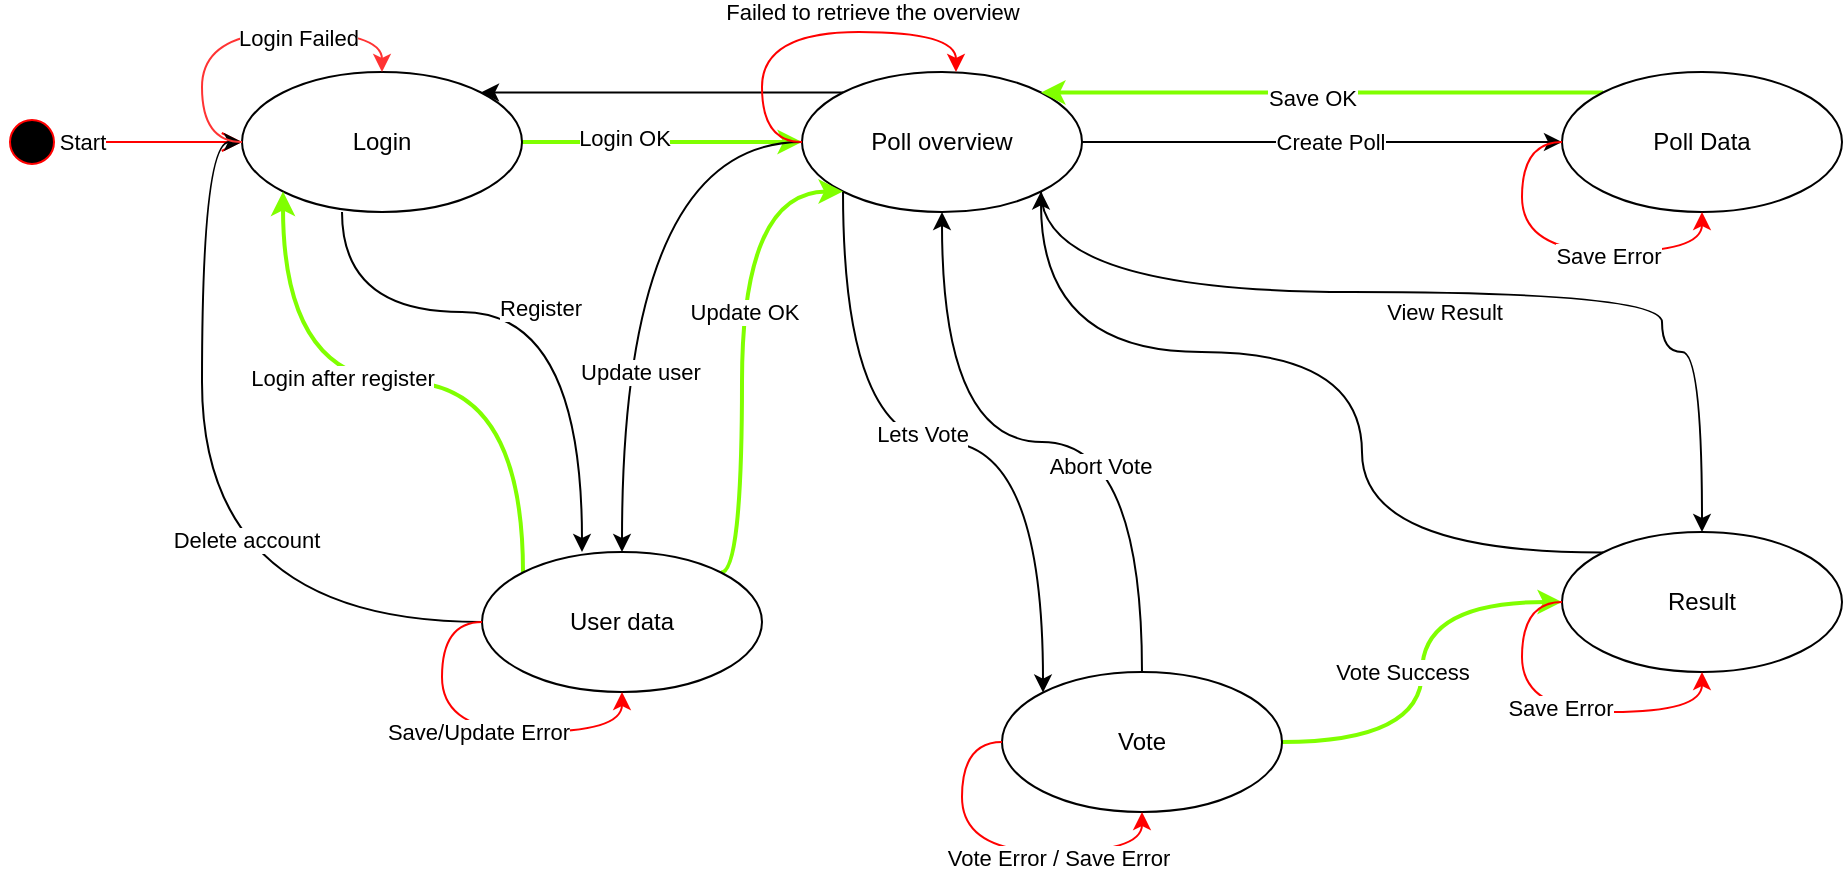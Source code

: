 <mxfile version="13.6.2" type="device"><diagram name="Page-1" id="e7e014a7-5840-1c2e-5031-d8a46d1fe8dd"><mxGraphModel dx="1106" dy="830" grid="1" gridSize="10" guides="1" tooltips="1" connect="1" arrows="1" fold="1" page="1" pageScale="1" pageWidth="1169" pageHeight="826" background="#ffffff" math="0" shadow="0"><root><mxCell id="0"/><mxCell id="1" parent="0"/><mxCell id="k7MwDcB0xPNuz_n1vNBX-41" value="" style="ellipse;html=1;shape=startState;fillColor=#000000;strokeColor=#ff0000;" vertex="1" parent="1"><mxGeometry x="80" y="280" width="30" height="30" as="geometry"/></mxCell><mxCell id="k7MwDcB0xPNuz_n1vNBX-42" value="" style="edgeStyle=orthogonalEdgeStyle;html=1;verticalAlign=bottom;endArrow=open;endSize=8;strokeColor=#ff0000;" edge="1" source="k7MwDcB0xPNuz_n1vNBX-41" parent="1"><mxGeometry relative="1" as="geometry"><mxPoint x="200" y="295" as="targetPoint"/></mxGeometry></mxCell><mxCell id="k7MwDcB0xPNuz_n1vNBX-76" value="Start" style="edgeLabel;html=1;align=center;verticalAlign=middle;resizable=0;points=[];" vertex="1" connectable="0" parent="k7MwDcB0xPNuz_n1vNBX-42"><mxGeometry x="-0.778" relative="1" as="geometry"><mxPoint as="offset"/></mxGeometry></mxCell><mxCell id="k7MwDcB0xPNuz_n1vNBX-50" style="edgeStyle=orthogonalEdgeStyle;curved=1;orthogonalLoop=1;jettySize=auto;html=1;exitX=0.5;exitY=1;exitDx=0;exitDy=0;" edge="1" parent="1"><mxGeometry relative="1" as="geometry"><mxPoint x="250" y="330" as="sourcePoint"/><mxPoint x="370" y="500" as="targetPoint"/><Array as="points"><mxPoint x="250" y="380"/><mxPoint x="370" y="380"/></Array></mxGeometry></mxCell><mxCell id="k7MwDcB0xPNuz_n1vNBX-78" value="Register" style="edgeLabel;html=1;align=center;verticalAlign=middle;resizable=0;points=[];" vertex="1" connectable="0" parent="k7MwDcB0xPNuz_n1vNBX-50"><mxGeometry x="0.028" y="2" relative="1" as="geometry"><mxPoint as="offset"/></mxGeometry></mxCell><mxCell id="k7MwDcB0xPNuz_n1vNBX-61" style="edgeStyle=orthogonalEdgeStyle;curved=1;orthogonalLoop=1;jettySize=auto;html=1;exitX=1;exitY=0.5;exitDx=0;exitDy=0;entryX=0;entryY=0.5;entryDx=0;entryDy=0;strokeColor=#80FF00;strokeWidth=2;" edge="1" parent="1" source="k7MwDcB0xPNuz_n1vNBX-43" target="k7MwDcB0xPNuz_n1vNBX-44"><mxGeometry relative="1" as="geometry"/></mxCell><mxCell id="k7MwDcB0xPNuz_n1vNBX-62" value="Login OK" style="edgeLabel;html=1;align=center;verticalAlign=middle;resizable=0;points=[];" vertex="1" connectable="0" parent="k7MwDcB0xPNuz_n1vNBX-61"><mxGeometry x="-0.271" y="2" relative="1" as="geometry"><mxPoint as="offset"/></mxGeometry></mxCell><mxCell id="k7MwDcB0xPNuz_n1vNBX-43" value="Login" style="ellipse;whiteSpace=wrap;html=1;" vertex="1" parent="1"><mxGeometry x="200" y="260" width="140" height="70" as="geometry"/></mxCell><mxCell id="k7MwDcB0xPNuz_n1vNBX-49" style="edgeStyle=orthogonalEdgeStyle;orthogonalLoop=1;jettySize=auto;html=1;curved=1;" edge="1" parent="1" source="k7MwDcB0xPNuz_n1vNBX-44" target="k7MwDcB0xPNuz_n1vNBX-45"><mxGeometry relative="1" as="geometry"/></mxCell><mxCell id="k7MwDcB0xPNuz_n1vNBX-79" value="Update user" style="edgeLabel;html=1;align=center;verticalAlign=middle;resizable=0;points=[];" vertex="1" connectable="0" parent="k7MwDcB0xPNuz_n1vNBX-49"><mxGeometry x="0.18" y="9" relative="1" as="geometry"><mxPoint y="31" as="offset"/></mxGeometry></mxCell><mxCell id="k7MwDcB0xPNuz_n1vNBX-59" style="edgeStyle=orthogonalEdgeStyle;curved=1;orthogonalLoop=1;jettySize=auto;html=1;exitX=1;exitY=0.5;exitDx=0;exitDy=0;" edge="1" parent="1" source="k7MwDcB0xPNuz_n1vNBX-44" target="k7MwDcB0xPNuz_n1vNBX-48"><mxGeometry relative="1" as="geometry"/></mxCell><mxCell id="k7MwDcB0xPNuz_n1vNBX-89" value="Create Poll" style="edgeLabel;html=1;align=center;verticalAlign=middle;resizable=0;points=[];" vertex="1" connectable="0" parent="k7MwDcB0xPNuz_n1vNBX-59"><mxGeometry x="0.033" relative="1" as="geometry"><mxPoint as="offset"/></mxGeometry></mxCell><mxCell id="k7MwDcB0xPNuz_n1vNBX-63" style="edgeStyle=orthogonalEdgeStyle;curved=1;orthogonalLoop=1;jettySize=auto;html=1;exitX=0;exitY=0;exitDx=0;exitDy=0;entryX=1;entryY=0;entryDx=0;entryDy=0;strokeWidth=1;" edge="1" parent="1" source="k7MwDcB0xPNuz_n1vNBX-44" target="k7MwDcB0xPNuz_n1vNBX-43"><mxGeometry relative="1" as="geometry"/></mxCell><mxCell id="k7MwDcB0xPNuz_n1vNBX-71" style="edgeStyle=orthogonalEdgeStyle;curved=1;orthogonalLoop=1;jettySize=auto;html=1;exitX=0;exitY=1;exitDx=0;exitDy=0;entryX=0;entryY=0;entryDx=0;entryDy=0;strokeColor=#000000;strokeWidth=1;" edge="1" parent="1" source="k7MwDcB0xPNuz_n1vNBX-44" target="k7MwDcB0xPNuz_n1vNBX-46"><mxGeometry relative="1" as="geometry"/></mxCell><mxCell id="k7MwDcB0xPNuz_n1vNBX-81" value="Lets Vote" style="edgeLabel;html=1;align=center;verticalAlign=middle;resizable=0;points=[];" vertex="1" connectable="0" parent="k7MwDcB0xPNuz_n1vNBX-71"><mxGeometry x="-0.308" y="39" relative="1" as="geometry"><mxPoint as="offset"/></mxGeometry></mxCell><mxCell id="k7MwDcB0xPNuz_n1vNBX-93" style="edgeStyle=orthogonalEdgeStyle;curved=1;orthogonalLoop=1;jettySize=auto;html=1;exitX=1;exitY=1;exitDx=0;exitDy=0;entryX=0.5;entryY=0;entryDx=0;entryDy=0;strokeColor=#000000;strokeWidth=1;" edge="1" parent="1" source="k7MwDcB0xPNuz_n1vNBX-44" target="k7MwDcB0xPNuz_n1vNBX-47"><mxGeometry relative="1" as="geometry"><Array as="points"><mxPoint x="600" y="370"/><mxPoint x="910" y="370"/><mxPoint x="910" y="400"/><mxPoint x="930" y="400"/></Array></mxGeometry></mxCell><mxCell id="k7MwDcB0xPNuz_n1vNBX-94" value="View Result" style="edgeLabel;html=1;align=center;verticalAlign=middle;resizable=0;points=[];" vertex="1" connectable="0" parent="k7MwDcB0xPNuz_n1vNBX-93"><mxGeometry x="-0.207" y="-26" relative="1" as="geometry"><mxPoint x="52.75" y="-16" as="offset"/></mxGeometry></mxCell><mxCell id="k7MwDcB0xPNuz_n1vNBX-44" value="Poll overview" style="ellipse;whiteSpace=wrap;html=1;" vertex="1" parent="1"><mxGeometry x="480" y="260" width="140" height="70" as="geometry"/></mxCell><mxCell id="k7MwDcB0xPNuz_n1vNBX-64" style="edgeStyle=orthogonalEdgeStyle;curved=1;orthogonalLoop=1;jettySize=auto;html=1;exitX=0;exitY=0;exitDx=0;exitDy=0;entryX=0;entryY=1;entryDx=0;entryDy=0;strokeWidth=2;strokeColor=#80FF00;" edge="1" parent="1" source="k7MwDcB0xPNuz_n1vNBX-45" target="k7MwDcB0xPNuz_n1vNBX-43"><mxGeometry relative="1" as="geometry"/></mxCell><mxCell id="k7MwDcB0xPNuz_n1vNBX-77" value="Login after register" style="edgeLabel;html=1;align=center;verticalAlign=middle;resizable=0;points=[];" vertex="1" connectable="0" parent="k7MwDcB0xPNuz_n1vNBX-64"><mxGeometry x="-0.048" y="3" relative="1" as="geometry"><mxPoint x="-37.75" y="-5" as="offset"/></mxGeometry></mxCell><mxCell id="k7MwDcB0xPNuz_n1vNBX-65" style="edgeStyle=orthogonalEdgeStyle;curved=1;orthogonalLoop=1;jettySize=auto;html=1;exitX=0;exitY=0.5;exitDx=0;exitDy=0;entryX=0;entryY=0.5;entryDx=0;entryDy=0;strokeColor=#000000;strokeWidth=1;" edge="1" parent="1" source="k7MwDcB0xPNuz_n1vNBX-45" target="k7MwDcB0xPNuz_n1vNBX-43"><mxGeometry relative="1" as="geometry"/></mxCell><mxCell id="k7MwDcB0xPNuz_n1vNBX-75" value="Delete account" style="edgeLabel;html=1;align=center;verticalAlign=middle;resizable=0;points=[];" vertex="1" connectable="0" parent="k7MwDcB0xPNuz_n1vNBX-65"><mxGeometry x="-0.41" y="-41" relative="1" as="geometry"><mxPoint as="offset"/></mxGeometry></mxCell><mxCell id="k7MwDcB0xPNuz_n1vNBX-74" style="edgeStyle=orthogonalEdgeStyle;curved=1;orthogonalLoop=1;jettySize=auto;html=1;exitX=1;exitY=0;exitDx=0;exitDy=0;entryX=0;entryY=1;entryDx=0;entryDy=0;strokeWidth=2;strokeColor=#80FF00;" edge="1" parent="1" source="k7MwDcB0xPNuz_n1vNBX-45" target="k7MwDcB0xPNuz_n1vNBX-44"><mxGeometry relative="1" as="geometry"><Array as="points"><mxPoint x="450" y="510"/><mxPoint x="450" y="320"/></Array></mxGeometry></mxCell><mxCell id="k7MwDcB0xPNuz_n1vNBX-80" value="Update OK" style="edgeLabel;html=1;align=center;verticalAlign=middle;resizable=0;points=[];" vertex="1" connectable="0" parent="k7MwDcB0xPNuz_n1vNBX-74"><mxGeometry x="-0.135" y="-1" relative="1" as="geometry"><mxPoint y="-31.8" as="offset"/></mxGeometry></mxCell><mxCell id="k7MwDcB0xPNuz_n1vNBX-45" value="User data" style="ellipse;whiteSpace=wrap;html=1;" vertex="1" parent="1"><mxGeometry x="320" y="500" width="140" height="70" as="geometry"/></mxCell><mxCell id="k7MwDcB0xPNuz_n1vNBX-69" style="edgeStyle=orthogonalEdgeStyle;curved=1;orthogonalLoop=1;jettySize=auto;html=1;exitX=1;exitY=0.5;exitDx=0;exitDy=0;entryX=0;entryY=0.5;entryDx=0;entryDy=0;strokeWidth=2;strokeColor=#80FF00;" edge="1" parent="1" source="k7MwDcB0xPNuz_n1vNBX-46" target="k7MwDcB0xPNuz_n1vNBX-47"><mxGeometry relative="1" as="geometry"/></mxCell><mxCell id="k7MwDcB0xPNuz_n1vNBX-83" value="Vote Success&lt;br&gt;" style="edgeLabel;html=1;align=center;verticalAlign=middle;resizable=0;points=[];" vertex="1" connectable="0" parent="k7MwDcB0xPNuz_n1vNBX-69"><mxGeometry x="0.267" y="-2" relative="1" as="geometry"><mxPoint x="-12" y="28" as="offset"/></mxGeometry></mxCell><mxCell id="k7MwDcB0xPNuz_n1vNBX-72" style="edgeStyle=orthogonalEdgeStyle;curved=1;orthogonalLoop=1;jettySize=auto;html=1;exitX=0.5;exitY=0;exitDx=0;exitDy=0;entryX=0.5;entryY=1;entryDx=0;entryDy=0;strokeColor=#000000;strokeWidth=1;" edge="1" parent="1" source="k7MwDcB0xPNuz_n1vNBX-46" target="k7MwDcB0xPNuz_n1vNBX-44"><mxGeometry relative="1" as="geometry"/></mxCell><mxCell id="k7MwDcB0xPNuz_n1vNBX-82" value="Abort Vote" style="edgeLabel;html=1;align=center;verticalAlign=middle;resizable=0;points=[];" vertex="1" connectable="0" parent="k7MwDcB0xPNuz_n1vNBX-72"><mxGeometry x="-0.376" y="21" relative="1" as="geometry"><mxPoint as="offset"/></mxGeometry></mxCell><mxCell id="k7MwDcB0xPNuz_n1vNBX-46" value="Vote" style="ellipse;whiteSpace=wrap;html=1;" vertex="1" parent="1"><mxGeometry x="580" y="560" width="140" height="70" as="geometry"/></mxCell><mxCell id="k7MwDcB0xPNuz_n1vNBX-73" style="edgeStyle=orthogonalEdgeStyle;curved=1;orthogonalLoop=1;jettySize=auto;html=1;exitX=0;exitY=0;exitDx=0;exitDy=0;entryX=1;entryY=1;entryDx=0;entryDy=0;strokeColor=#000000;strokeWidth=1;" edge="1" parent="1" source="k7MwDcB0xPNuz_n1vNBX-47" target="k7MwDcB0xPNuz_n1vNBX-44"><mxGeometry relative="1" as="geometry"><Array as="points"><mxPoint x="760" y="500"/><mxPoint x="760" y="400"/><mxPoint x="600" y="400"/></Array></mxGeometry></mxCell><mxCell id="k7MwDcB0xPNuz_n1vNBX-47" value="Result" style="ellipse;whiteSpace=wrap;html=1;" vertex="1" parent="1"><mxGeometry x="860" y="490" width="140" height="70" as="geometry"/></mxCell><mxCell id="k7MwDcB0xPNuz_n1vNBX-66" style="edgeStyle=orthogonalEdgeStyle;curved=1;orthogonalLoop=1;jettySize=auto;html=1;exitX=0;exitY=0;exitDx=0;exitDy=0;entryX=1;entryY=0;entryDx=0;entryDy=0;strokeWidth=2;strokeColor=#80FF00;" edge="1" parent="1" source="k7MwDcB0xPNuz_n1vNBX-48" target="k7MwDcB0xPNuz_n1vNBX-44"><mxGeometry relative="1" as="geometry"/></mxCell><mxCell id="k7MwDcB0xPNuz_n1vNBX-90" value="Save OK" style="edgeLabel;html=1;align=center;verticalAlign=middle;resizable=0;points=[];" vertex="1" connectable="0" parent="k7MwDcB0xPNuz_n1vNBX-66"><mxGeometry x="0.036" y="2" relative="1" as="geometry"><mxPoint as="offset"/></mxGeometry></mxCell><mxCell id="k7MwDcB0xPNuz_n1vNBX-48" value="Poll Data" style="ellipse;whiteSpace=wrap;html=1;" vertex="1" parent="1"><mxGeometry x="860" y="260" width="140" height="70" as="geometry"/></mxCell><mxCell id="k7MwDcB0xPNuz_n1vNBX-52" value="Save/Update Error&lt;br&gt;" style="edgeStyle=orthogonalEdgeStyle;curved=1;orthogonalLoop=1;jettySize=auto;html=1;exitX=0;exitY=0.5;exitDx=0;exitDy=0;strokeColor=#FF0000;" edge="1" parent="1" source="k7MwDcB0xPNuz_n1vNBX-45" target="k7MwDcB0xPNuz_n1vNBX-45"><mxGeometry relative="1" as="geometry"/></mxCell><mxCell id="k7MwDcB0xPNuz_n1vNBX-53" style="edgeStyle=orthogonalEdgeStyle;curved=1;orthogonalLoop=1;jettySize=auto;html=1;exitX=0;exitY=0.5;exitDx=0;exitDy=0;entryX=0.5;entryY=1;entryDx=0;entryDy=0;strokeColor=#FF0000;" edge="1" parent="1" source="k7MwDcB0xPNuz_n1vNBX-46" target="k7MwDcB0xPNuz_n1vNBX-46"><mxGeometry relative="1" as="geometry"/></mxCell><mxCell id="k7MwDcB0xPNuz_n1vNBX-88" value="Vote Error / Save Error" style="edgeLabel;html=1;align=center;verticalAlign=middle;resizable=0;points=[];" vertex="1" connectable="0" parent="k7MwDcB0xPNuz_n1vNBX-53"><mxGeometry x="0.33" y="-3" relative="1" as="geometry"><mxPoint as="offset"/></mxGeometry></mxCell><mxCell id="k7MwDcB0xPNuz_n1vNBX-54" style="edgeStyle=orthogonalEdgeStyle;curved=1;orthogonalLoop=1;jettySize=auto;html=1;exitX=0;exitY=0.5;exitDx=0;exitDy=0;fillColor=#e51400;strokeColor=#FF0000;" edge="1" parent="1" source="k7MwDcB0xPNuz_n1vNBX-47" target="k7MwDcB0xPNuz_n1vNBX-47"><mxGeometry relative="1" as="geometry"/></mxCell><mxCell id="k7MwDcB0xPNuz_n1vNBX-87" value="Save Error&lt;br&gt;" style="edgeLabel;html=1;align=center;verticalAlign=middle;resizable=0;points=[];" vertex="1" connectable="0" parent="k7MwDcB0xPNuz_n1vNBX-54"><mxGeometry x="0.016" y="2" relative="1" as="geometry"><mxPoint as="offset"/></mxGeometry></mxCell><mxCell id="k7MwDcB0xPNuz_n1vNBX-55" style="edgeStyle=orthogonalEdgeStyle;curved=1;orthogonalLoop=1;jettySize=auto;html=1;exitX=0;exitY=0.5;exitDx=0;exitDy=0;strokeColor=#FF0000;" edge="1" parent="1" source="k7MwDcB0xPNuz_n1vNBX-48" target="k7MwDcB0xPNuz_n1vNBX-48"><mxGeometry relative="1" as="geometry"/></mxCell><mxCell id="k7MwDcB0xPNuz_n1vNBX-86" value="Save Error&lt;br&gt;" style="edgeLabel;html=1;align=center;verticalAlign=middle;resizable=0;points=[];" vertex="1" connectable="0" parent="k7MwDcB0xPNuz_n1vNBX-55"><mxGeometry x="0.276" y="-2" relative="1" as="geometry"><mxPoint as="offset"/></mxGeometry></mxCell><mxCell id="k7MwDcB0xPNuz_n1vNBX-56" style="edgeStyle=orthogonalEdgeStyle;curved=1;orthogonalLoop=1;jettySize=auto;html=1;exitX=0;exitY=0.5;exitDx=0;exitDy=0;entryX=0.5;entryY=0;entryDx=0;entryDy=0;strokeColor=#FF3333;" edge="1" parent="1" source="k7MwDcB0xPNuz_n1vNBX-43" target="k7MwDcB0xPNuz_n1vNBX-43"><mxGeometry relative="1" as="geometry"><Array as="points"><mxPoint x="180" y="295"/><mxPoint x="180" y="240"/><mxPoint x="270" y="240"/></Array></mxGeometry></mxCell><mxCell id="k7MwDcB0xPNuz_n1vNBX-84" value="Login Failed&lt;br&gt;" style="edgeLabel;html=1;align=center;verticalAlign=middle;resizable=0;points=[];" vertex="1" connectable="0" parent="k7MwDcB0xPNuz_n1vNBX-56"><mxGeometry x="0.33" y="-3" relative="1" as="geometry"><mxPoint as="offset"/></mxGeometry></mxCell><mxCell id="k7MwDcB0xPNuz_n1vNBX-57" style="edgeStyle=orthogonalEdgeStyle;curved=1;orthogonalLoop=1;jettySize=auto;html=1;exitX=0;exitY=0.5;exitDx=0;exitDy=0;entryX=0.55;entryY=0;entryDx=0;entryDy=0;entryPerimeter=0;strokeColor=#FF0000;" edge="1" parent="1" source="k7MwDcB0xPNuz_n1vNBX-44" target="k7MwDcB0xPNuz_n1vNBX-44"><mxGeometry relative="1" as="geometry"><Array as="points"><mxPoint x="460" y="295"/><mxPoint x="460" y="240"/><mxPoint x="557" y="240"/></Array></mxGeometry></mxCell><mxCell id="k7MwDcB0xPNuz_n1vNBX-85" value="Failed to retrieve the overview" style="edgeLabel;html=1;align=center;verticalAlign=middle;resizable=0;points=[];" vertex="1" connectable="0" parent="k7MwDcB0xPNuz_n1vNBX-57"><mxGeometry x="0.354" y="3" relative="1" as="geometry"><mxPoint y="-7" as="offset"/></mxGeometry></mxCell></root></mxGraphModel></diagram></mxfile>